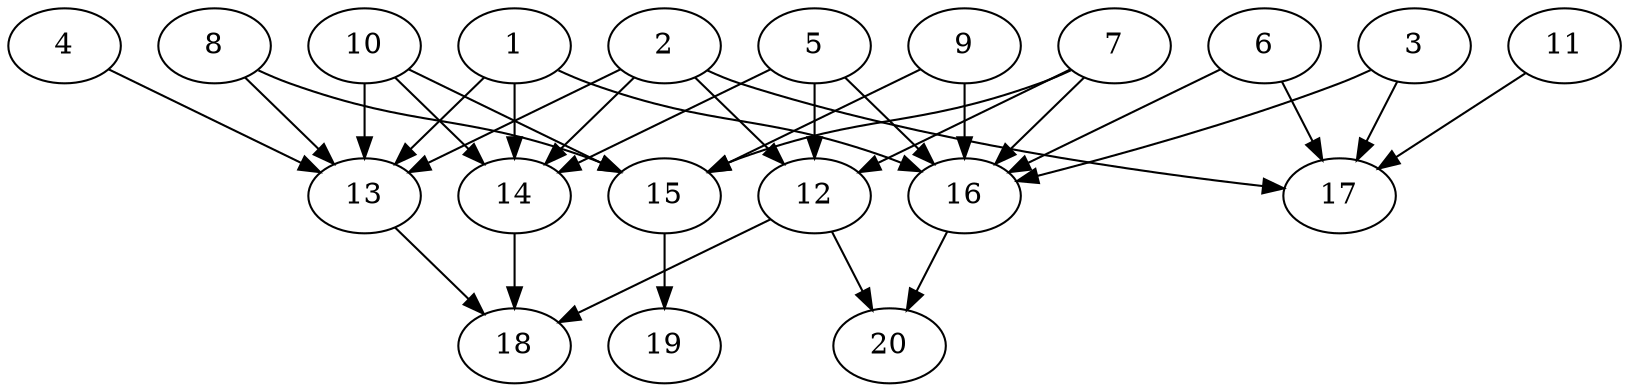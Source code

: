 // DAG automatically generated by daggen at Wed Jul 24 21:27:05 2019
// ./daggen --dot -n 20 --ccr 0.3 --fat 0.7 --regular 0.5 --density 0.5 --mindata 5242880 --maxdata 52428800 
digraph G {
  1 [size="127784960", alpha="0.11", expect_size="38335488"] 
  1 -> 13 [size ="38335488"]
  1 -> 14 [size ="38335488"]
  1 -> 16 [size ="38335488"]
  2 [size="110803627", alpha="0.07", expect_size="33241088"] 
  2 -> 12 [size ="33241088"]
  2 -> 13 [size ="33241088"]
  2 -> 14 [size ="33241088"]
  2 -> 17 [size ="33241088"]
  3 [size="130795520", alpha="0.16", expect_size="39238656"] 
  3 -> 16 [size ="39238656"]
  3 -> 17 [size ="39238656"]
  4 [size="147947520", alpha="0.00", expect_size="44384256"] 
  4 -> 13 [size ="44384256"]
  5 [size="95290027", alpha="0.11", expect_size="28587008"] 
  5 -> 12 [size ="28587008"]
  5 -> 14 [size ="28587008"]
  5 -> 16 [size ="28587008"]
  6 [size="123477333", alpha="0.15", expect_size="37043200"] 
  6 -> 16 [size ="37043200"]
  6 -> 17 [size ="37043200"]
  7 [size="28258987", alpha="0.17", expect_size="8477696"] 
  7 -> 12 [size ="8477696"]
  7 -> 15 [size ="8477696"]
  7 -> 16 [size ="8477696"]
  8 [size="25391787", alpha="0.10", expect_size="7617536"] 
  8 -> 13 [size ="7617536"]
  8 -> 15 [size ="7617536"]
  9 [size="28532053", alpha="0.15", expect_size="8559616"] 
  9 -> 15 [size ="8559616"]
  9 -> 16 [size ="8559616"]
  10 [size="43485867", alpha="0.02", expect_size="13045760"] 
  10 -> 13 [size ="13045760"]
  10 -> 14 [size ="13045760"]
  10 -> 15 [size ="13045760"]
  11 [size="130556587", alpha="0.13", expect_size="39166976"] 
  11 -> 17 [size ="39166976"]
  12 [size="61952000", alpha="0.17", expect_size="18585600"] 
  12 -> 18 [size ="18585600"]
  12 -> 20 [size ="18585600"]
  13 [size="115776853", alpha="0.09", expect_size="34733056"] 
  13 -> 18 [size ="34733056"]
  14 [size="87371093", alpha="0.13", expect_size="26211328"] 
  14 -> 18 [size ="26211328"]
  15 [size="88804693", alpha="0.02", expect_size="26641408"] 
  15 -> 19 [size ="26641408"]
  16 [size="20480000", alpha="0.05", expect_size="6144000"] 
  16 -> 20 [size ="6144000"]
  17 [size="139567787", alpha="0.15", expect_size="41870336"] 
  18 [size="114906453", alpha="0.10", expect_size="34471936"] 
  19 [size="37174613", alpha="0.19", expect_size="11152384"] 
  20 [size="153347413", alpha="0.07", expect_size="46004224"] 
}
